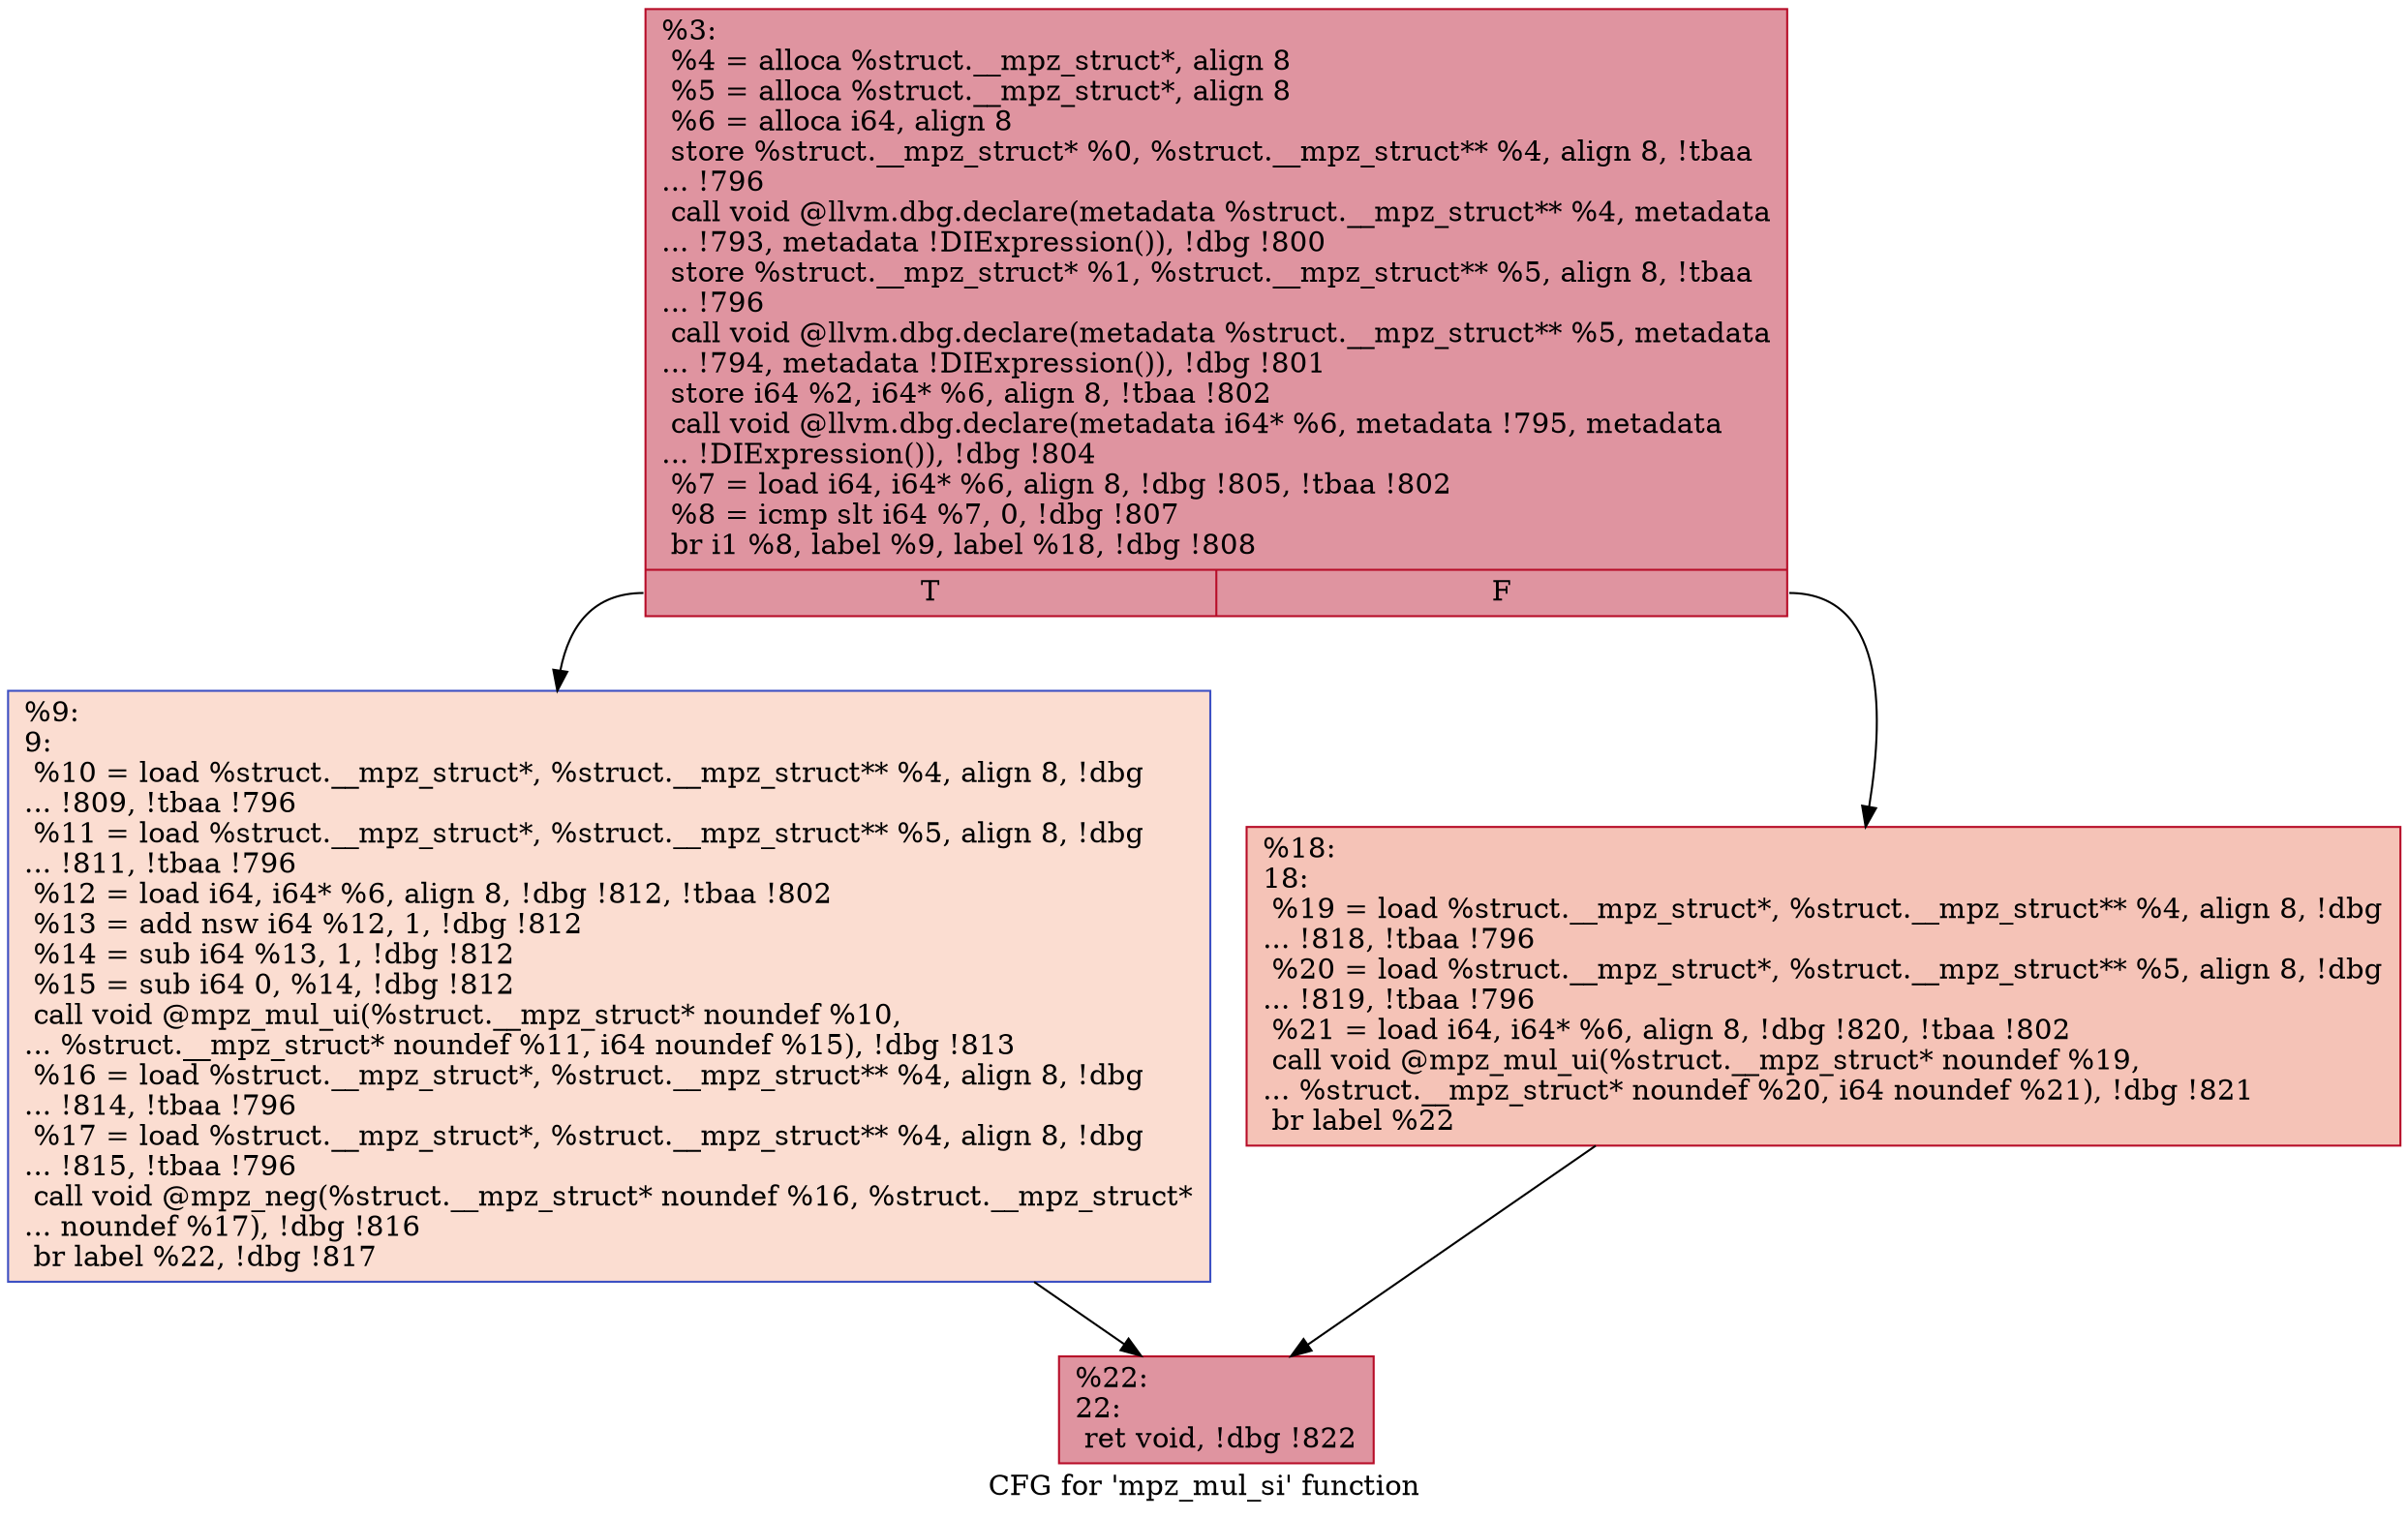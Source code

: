 digraph "CFG for 'mpz_mul_si' function" {
	label="CFG for 'mpz_mul_si' function";

	Node0x26a7b10 [shape=record,color="#b70d28ff", style=filled, fillcolor="#b70d2870",label="{%3:\l  %4 = alloca %struct.__mpz_struct*, align 8\l  %5 = alloca %struct.__mpz_struct*, align 8\l  %6 = alloca i64, align 8\l  store %struct.__mpz_struct* %0, %struct.__mpz_struct** %4, align 8, !tbaa\l... !796\l  call void @llvm.dbg.declare(metadata %struct.__mpz_struct** %4, metadata\l... !793, metadata !DIExpression()), !dbg !800\l  store %struct.__mpz_struct* %1, %struct.__mpz_struct** %5, align 8, !tbaa\l... !796\l  call void @llvm.dbg.declare(metadata %struct.__mpz_struct** %5, metadata\l... !794, metadata !DIExpression()), !dbg !801\l  store i64 %2, i64* %6, align 8, !tbaa !802\l  call void @llvm.dbg.declare(metadata i64* %6, metadata !795, metadata\l... !DIExpression()), !dbg !804\l  %7 = load i64, i64* %6, align 8, !dbg !805, !tbaa !802\l  %8 = icmp slt i64 %7, 0, !dbg !807\l  br i1 %8, label %9, label %18, !dbg !808\l|{<s0>T|<s1>F}}"];
	Node0x26a7b10:s0 -> Node0x26a7b90;
	Node0x26a7b10:s1 -> Node0x26a7be0;
	Node0x26a7b90 [shape=record,color="#3d50c3ff", style=filled, fillcolor="#f7b39670",label="{%9:\l9:                                                \l  %10 = load %struct.__mpz_struct*, %struct.__mpz_struct** %4, align 8, !dbg\l... !809, !tbaa !796\l  %11 = load %struct.__mpz_struct*, %struct.__mpz_struct** %5, align 8, !dbg\l... !811, !tbaa !796\l  %12 = load i64, i64* %6, align 8, !dbg !812, !tbaa !802\l  %13 = add nsw i64 %12, 1, !dbg !812\l  %14 = sub i64 %13, 1, !dbg !812\l  %15 = sub i64 0, %14, !dbg !812\l  call void @mpz_mul_ui(%struct.__mpz_struct* noundef %10,\l... %struct.__mpz_struct* noundef %11, i64 noundef %15), !dbg !813\l  %16 = load %struct.__mpz_struct*, %struct.__mpz_struct** %4, align 8, !dbg\l... !814, !tbaa !796\l  %17 = load %struct.__mpz_struct*, %struct.__mpz_struct** %4, align 8, !dbg\l... !815, !tbaa !796\l  call void @mpz_neg(%struct.__mpz_struct* noundef %16, %struct.__mpz_struct*\l... noundef %17), !dbg !816\l  br label %22, !dbg !817\l}"];
	Node0x26a7b90 -> Node0x26a7c30;
	Node0x26a7be0 [shape=record,color="#b70d28ff", style=filled, fillcolor="#e8765c70",label="{%18:\l18:                                               \l  %19 = load %struct.__mpz_struct*, %struct.__mpz_struct** %4, align 8, !dbg\l... !818, !tbaa !796\l  %20 = load %struct.__mpz_struct*, %struct.__mpz_struct** %5, align 8, !dbg\l... !819, !tbaa !796\l  %21 = load i64, i64* %6, align 8, !dbg !820, !tbaa !802\l  call void @mpz_mul_ui(%struct.__mpz_struct* noundef %19,\l... %struct.__mpz_struct* noundef %20, i64 noundef %21), !dbg !821\l  br label %22\l}"];
	Node0x26a7be0 -> Node0x26a7c30;
	Node0x26a7c30 [shape=record,color="#b70d28ff", style=filled, fillcolor="#b70d2870",label="{%22:\l22:                                               \l  ret void, !dbg !822\l}"];
}
